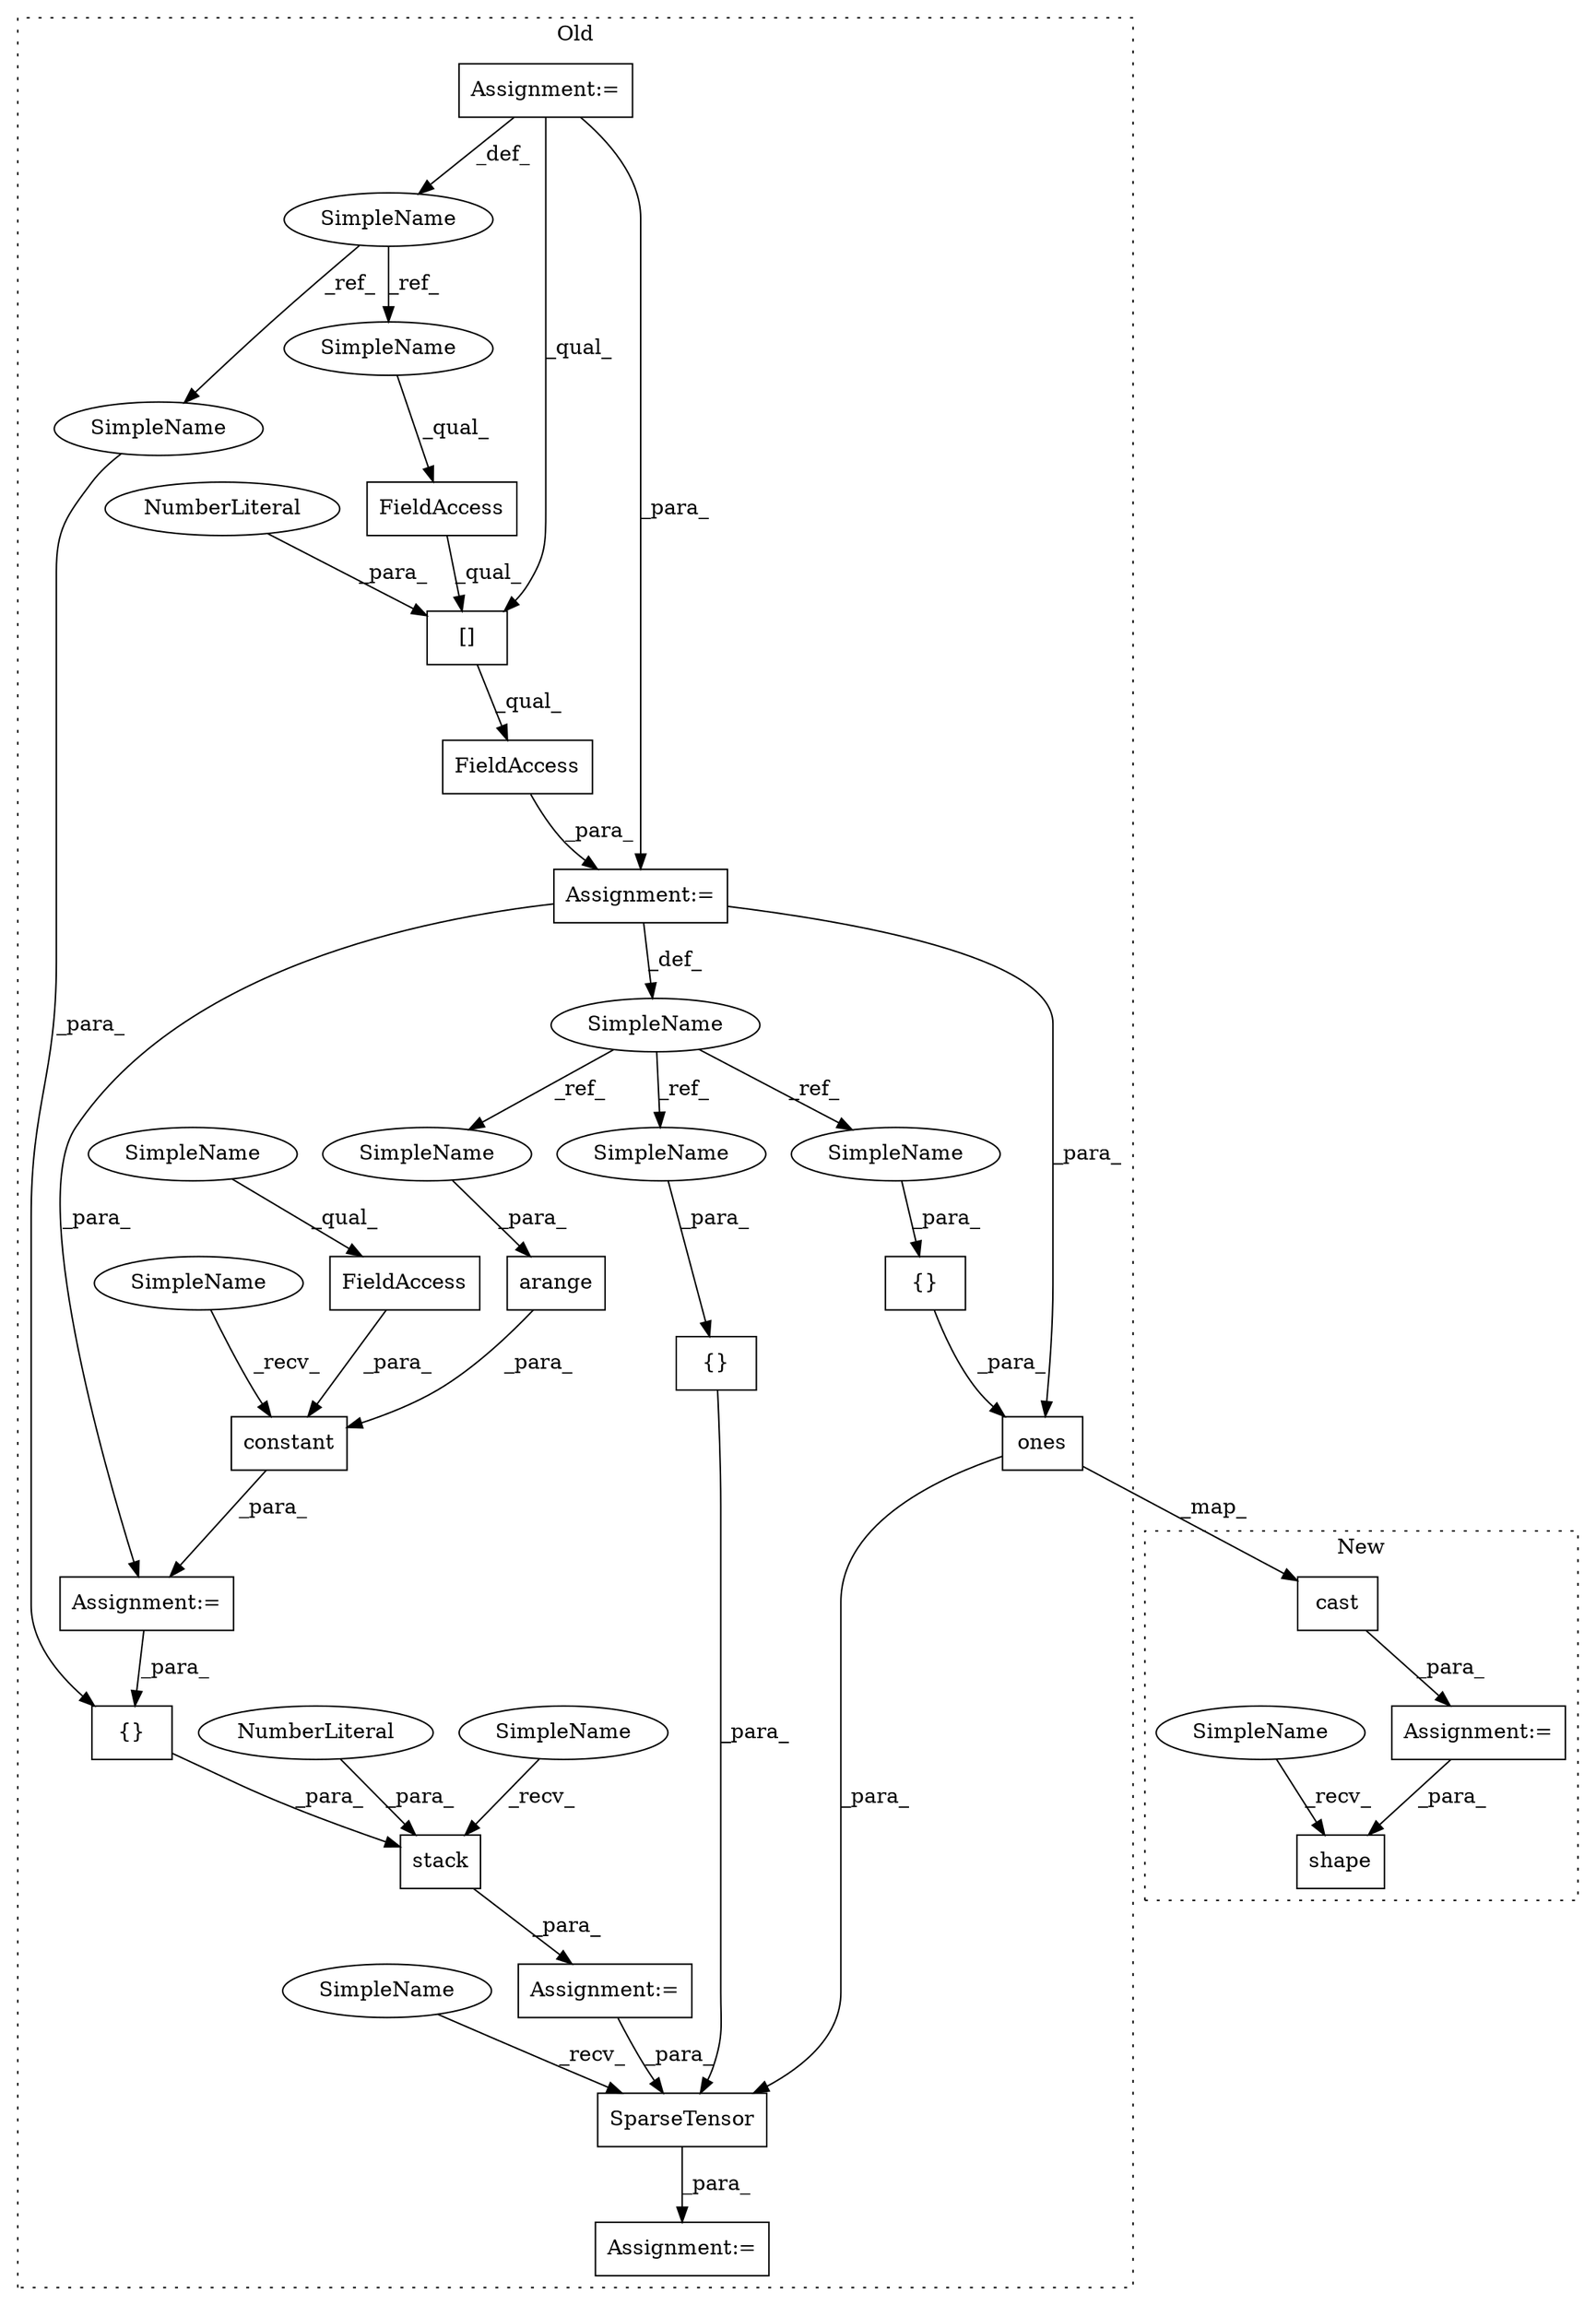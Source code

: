 digraph G {
subgraph cluster0 {
1 [label="stack" a="32" s="4086,4121" l="6,1" shape="box"];
3 [label="Assignment:=" a="7" s="3514" l="12" shape="box"];
4 [label="{}" a="4" s="4101,4118" l="1,1" shape="box"];
5 [label="FieldAccess" a="22" s="3927" l="18" shape="box"];
6 [label="[]" a="2" s="3927,3947" l="19,1" shape="box"];
7 [label="NumberLiteral" a="34" s="3946" l="1" shape="ellipse"];
8 [label="{}" a="4" s="4189,4198" l="1,1" shape="box"];
9 [label="NumberLiteral" a="34" s="4120" l="1" shape="ellipse"];
10 [label="{}" a="4" s="4229,4248" l="1,1" shape="box"];
11 [label="constant" a="32" s="4016,4064" l="9,1" shape="box"];
12 [label="SparseTensor" a="32" s="4147,4249" l="13,1" shape="box"];
13 [label="FieldAccess" a="22" s="3927" l="27" shape="box"];
14 [label="arange" a="32" s="4031,4046" l="7,1" shape="box"];
15 [label="FieldAccess" a="22" s="4048" l="16" shape="box"];
16 [label="ones" a="32" s="4175,4218" l="5,1" shape="box"];
18 [label="SimpleName" a="42" s="3918" l="8" shape="ellipse"];
19 [label="SimpleName" a="42" s="3866" l="12" shape="ellipse"];
20 [label="Assignment:=" a="7" s="4004" l="1" shape="box"];
21 [label="Assignment:=" a="7" s="4074" l="1" shape="box"];
23 [label="Assignment:=" a="7" s="3926" l="1" shape="box"];
24 [label="Assignment:=" a="7" s="4135" l="1" shape="box"];
25 [label="SimpleName" a="42" s="4038" l="8" shape="ellipse"];
26 [label="SimpleName" a="42" s="4230" l="8" shape="ellipse"];
27 [label="SimpleName" a="42" s="4190" l="8" shape="ellipse"];
28 [label="SimpleName" a="42" s="3927" l="12" shape="ellipse"];
29 [label="SimpleName" a="42" s="4106" l="12" shape="ellipse"];
30 [label="SimpleName" a="42" s="4005" l="10" shape="ellipse"];
31 [label="SimpleName" a="42" s="4075" l="10" shape="ellipse"];
32 [label="SimpleName" a="42" s="4048" l="10" shape="ellipse"];
33 [label="SimpleName" a="42" s="4136" l="10" shape="ellipse"];
label = "Old";
style="dotted";
}
subgraph cluster1 {
2 [label="shape" a="32" s="4399,4415" l="6,1" shape="box"];
17 [label="cast" a="32" s="4308,4342" l="5,1" shape="box"];
22 [label="Assignment:=" a="7" s="4296" l="1" shape="box"];
34 [label="SimpleName" a="42" s="4388" l="10" shape="ellipse"];
label = "New";
style="dotted";
}
1 -> 21 [label="_para_"];
3 -> 19 [label="_def_"];
3 -> 23 [label="_para_"];
3 -> 6 [label="_qual_"];
4 -> 1 [label="_para_"];
5 -> 6 [label="_qual_"];
6 -> 13 [label="_qual_"];
7 -> 6 [label="_para_"];
8 -> 16 [label="_para_"];
9 -> 1 [label="_para_"];
10 -> 12 [label="_para_"];
11 -> 20 [label="_para_"];
12 -> 24 [label="_para_"];
13 -> 23 [label="_para_"];
14 -> 11 [label="_para_"];
15 -> 11 [label="_para_"];
16 -> 17 [label="_map_"];
16 -> 12 [label="_para_"];
17 -> 22 [label="_para_"];
18 -> 25 [label="_ref_"];
18 -> 27 [label="_ref_"];
18 -> 26 [label="_ref_"];
19 -> 28 [label="_ref_"];
19 -> 29 [label="_ref_"];
20 -> 4 [label="_para_"];
21 -> 12 [label="_para_"];
22 -> 2 [label="_para_"];
23 -> 18 [label="_def_"];
23 -> 16 [label="_para_"];
23 -> 20 [label="_para_"];
25 -> 14 [label="_para_"];
26 -> 10 [label="_para_"];
27 -> 8 [label="_para_"];
28 -> 5 [label="_qual_"];
29 -> 4 [label="_para_"];
30 -> 11 [label="_recv_"];
31 -> 1 [label="_recv_"];
32 -> 15 [label="_qual_"];
33 -> 12 [label="_recv_"];
34 -> 2 [label="_recv_"];
}